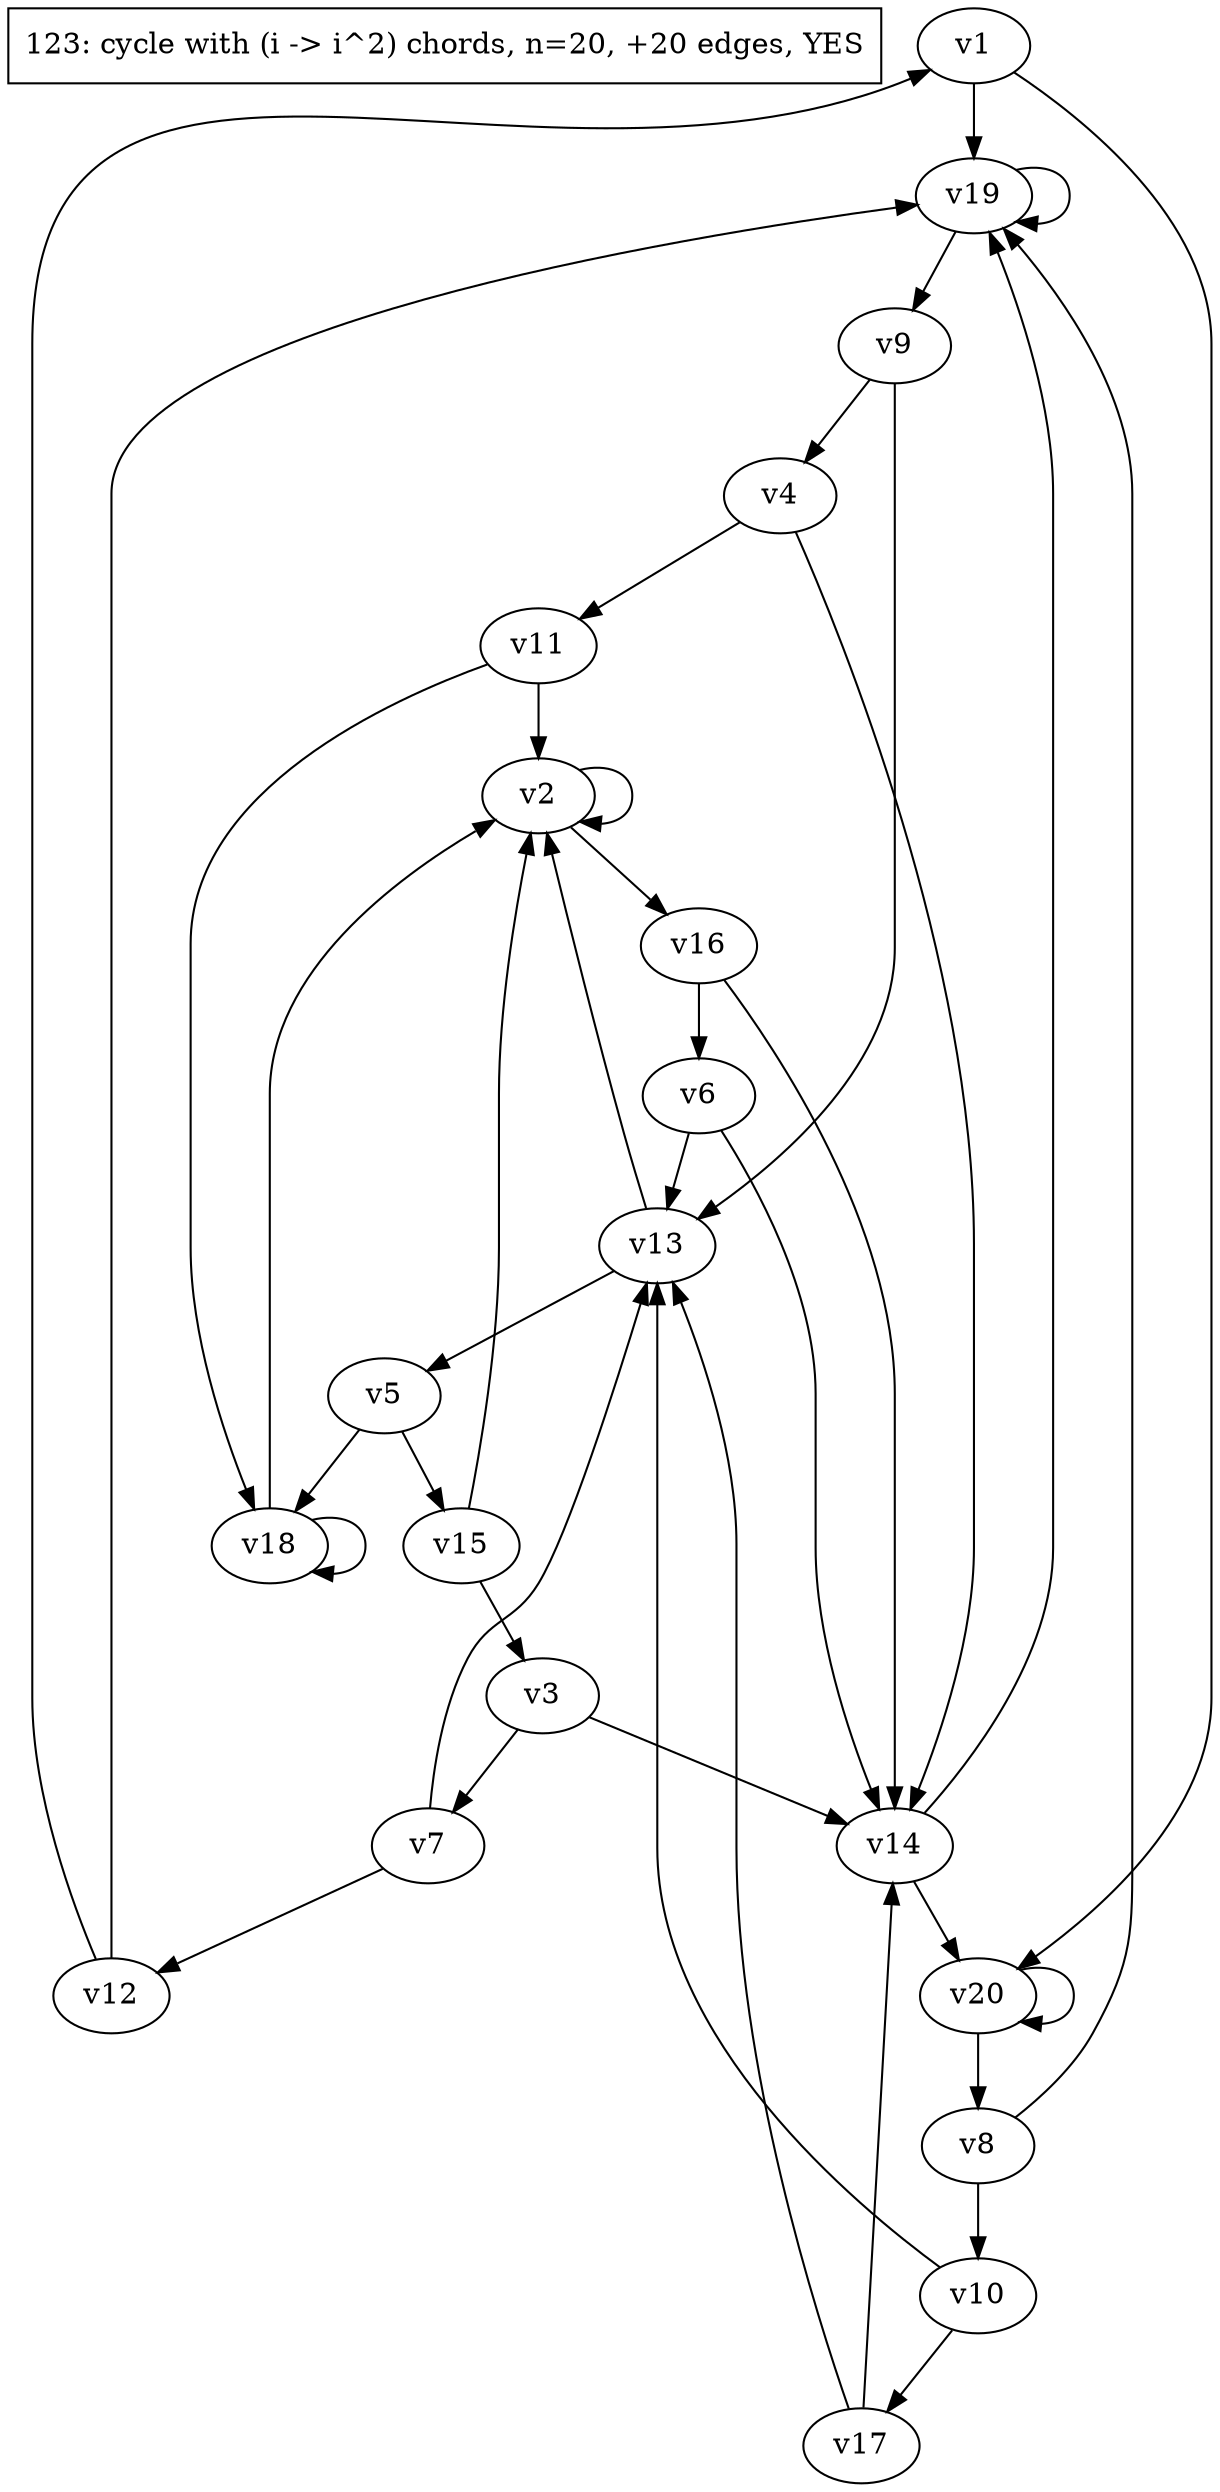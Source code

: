 digraph test123 {
	d[label="123: cycle with (i -> i^2) chords, n=20, +20 edges, YES" shape=box]
	v1
	v2
	v3
	v4
	v5
	v6
	v7
	v8
	v9
	v10
	v11
	v12
	v13
	v14
	v15
	v16
	v17
	v18
	v19
	v20
	v11 -> v2;
	v18 -> v2;
	v1 -> v20;
	v10 -> v17;
	v9 -> v4;
	v10 -> v13;
	v14 -> v20;
	v20 -> v20;
	v6 -> v14;
	v8 -> v19;
	v13 -> v5;
	v16 -> v14;
	v9 -> v13;
	v2 -> v2;
	v16 -> v6;
	v11 -> v18;
	v8 -> v10;
	v20 -> v8;
	v15 -> v3;
	v4 -> v11;
	v17 -> v14;
	v5 -> v18;
	v12 -> v19;
	v1 -> v19;
	v14 -> v19;
	v6 -> v13;
	v19 -> v9;
	v13 -> v2;
	v3 -> v7;
	v5 -> v15;
	v2 -> v16;
	v7 -> v13;
	v15 -> v2;
	v12 -> v1;
	v17 -> v13;
	v3 -> v14;
	v7 -> v12;
	v4 -> v14;
	v19 -> v19;
	v18 -> v18;
}
